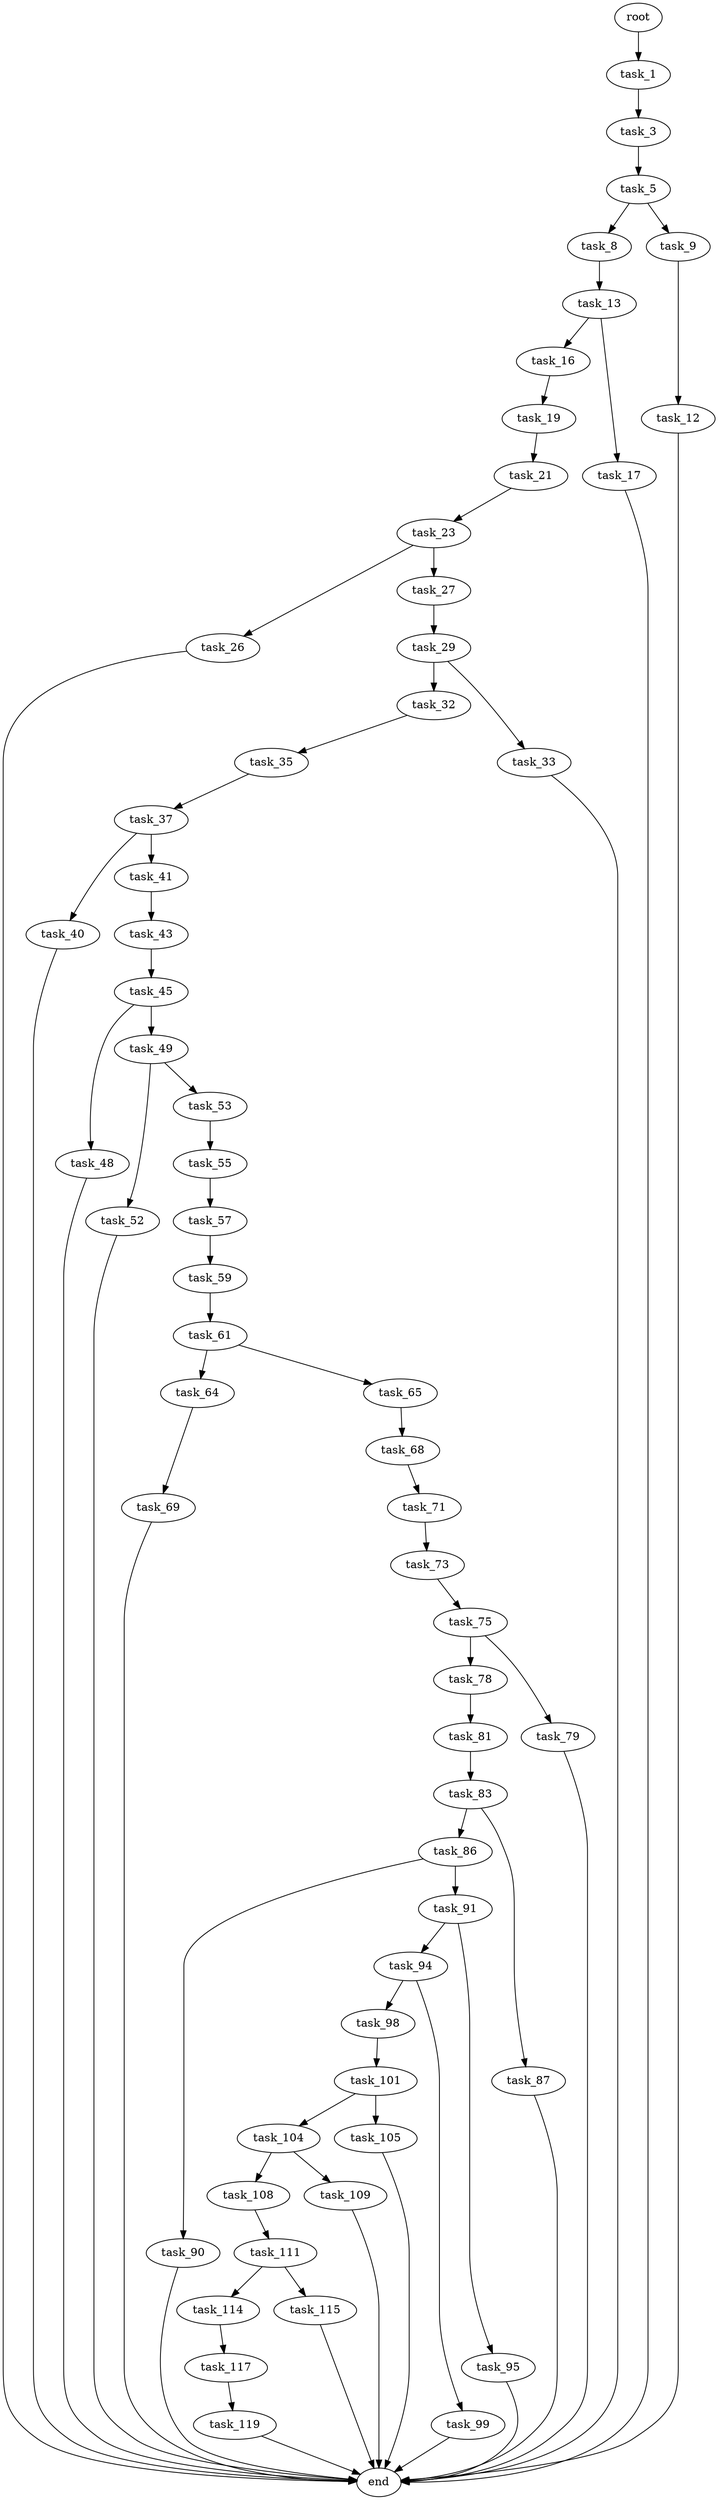 digraph G {
  root [size="0.000000"];
  task_1 [size="28991029248.000000"];
  task_3 [size="4292473220.000000"];
  task_5 [size="549755813888.000000"];
  task_8 [size="368293445632.000000"];
  task_9 [size="231928233984.000000"];
  task_12 [size="9374749501.000000"];
  task_13 [size="231928233984.000000"];
  task_16 [size="134217728000.000000"];
  task_17 [size="15790125439.000000"];
  task_19 [size="368293445632.000000"];
  task_21 [size="4161495732.000000"];
  task_23 [size="2016756184.000000"];
  task_26 [size="184431843492.000000"];
  task_27 [size="15230455416.000000"];
  task_29 [size="1013676283.000000"];
  task_32 [size="387045598.000000"];
  task_33 [size="7244336101.000000"];
  task_35 [size="68719476736.000000"];
  task_37 [size="28991029248.000000"];
  task_40 [size="9162294444.000000"];
  task_41 [size="4404433004.000000"];
  task_43 [size="27309369022.000000"];
  task_45 [size="231928233984.000000"];
  task_48 [size="430686469499.000000"];
  task_49 [size="368293445632.000000"];
  task_52 [size="1073741824000.000000"];
  task_53 [size="124510356619.000000"];
  task_55 [size="4179559700.000000"];
  task_57 [size="231928233984.000000"];
  task_59 [size="714972290010.000000"];
  task_61 [size="30293401248.000000"];
  task_64 [size="87196325037.000000"];
  task_65 [size="13662917639.000000"];
  task_68 [size="782757789696.000000"];
  task_69 [size="3253562210.000000"];
  task_71 [size="8589934592.000000"];
  task_73 [size="248458703164.000000"];
  task_75 [size="28991029248.000000"];
  task_78 [size="1334660968444.000000"];
  task_79 [size="140826726482.000000"];
  task_81 [size="225017009008.000000"];
  task_83 [size="256783442690.000000"];
  task_86 [size="7413067337.000000"];
  task_87 [size="849999256.000000"];
  task_90 [size="3804508359.000000"];
  task_91 [size="1349391030094.000000"];
  task_94 [size="41395448783.000000"];
  task_95 [size="204459331160.000000"];
  task_98 [size="6047513780.000000"];
  task_99 [size="1085919845.000000"];
  task_101 [size="68719476736.000000"];
  task_104 [size="9715332521.000000"];
  task_105 [size="57805842549.000000"];
  task_108 [size="18098620580.000000"];
  task_109 [size="14135648304.000000"];
  task_111 [size="2474552807.000000"];
  task_114 [size="302296533649.000000"];
  task_115 [size="2094699590.000000"];
  task_117 [size="133129640558.000000"];
  task_119 [size="38093833311.000000"];
  end [size="0.000000"];

  root -> task_1 [size="1.000000"];
  task_1 -> task_3 [size="75497472.000000"];
  task_3 -> task_5 [size="75497472.000000"];
  task_5 -> task_8 [size="536870912.000000"];
  task_5 -> task_9 [size="536870912.000000"];
  task_8 -> task_13 [size="411041792.000000"];
  task_9 -> task_12 [size="301989888.000000"];
  task_12 -> end [size="1.000000"];
  task_13 -> task_16 [size="301989888.000000"];
  task_13 -> task_17 [size="301989888.000000"];
  task_16 -> task_19 [size="209715200.000000"];
  task_17 -> end [size="1.000000"];
  task_19 -> task_21 [size="411041792.000000"];
  task_21 -> task_23 [size="75497472.000000"];
  task_23 -> task_26 [size="33554432.000000"];
  task_23 -> task_27 [size="33554432.000000"];
  task_26 -> end [size="1.000000"];
  task_27 -> task_29 [size="301989888.000000"];
  task_29 -> task_32 [size="33554432.000000"];
  task_29 -> task_33 [size="33554432.000000"];
  task_32 -> task_35 [size="33554432.000000"];
  task_33 -> end [size="1.000000"];
  task_35 -> task_37 [size="134217728.000000"];
  task_37 -> task_40 [size="75497472.000000"];
  task_37 -> task_41 [size="75497472.000000"];
  task_40 -> end [size="1.000000"];
  task_41 -> task_43 [size="134217728.000000"];
  task_43 -> task_45 [size="679477248.000000"];
  task_45 -> task_48 [size="301989888.000000"];
  task_45 -> task_49 [size="301989888.000000"];
  task_48 -> end [size="1.000000"];
  task_49 -> task_52 [size="411041792.000000"];
  task_49 -> task_53 [size="411041792.000000"];
  task_52 -> end [size="1.000000"];
  task_53 -> task_55 [size="209715200.000000"];
  task_55 -> task_57 [size="75497472.000000"];
  task_57 -> task_59 [size="301989888.000000"];
  task_59 -> task_61 [size="536870912.000000"];
  task_61 -> task_64 [size="536870912.000000"];
  task_61 -> task_65 [size="536870912.000000"];
  task_64 -> task_69 [size="75497472.000000"];
  task_65 -> task_68 [size="301989888.000000"];
  task_68 -> task_71 [size="679477248.000000"];
  task_69 -> end [size="1.000000"];
  task_71 -> task_73 [size="33554432.000000"];
  task_73 -> task_75 [size="209715200.000000"];
  task_75 -> task_78 [size="75497472.000000"];
  task_75 -> task_79 [size="75497472.000000"];
  task_78 -> task_81 [size="838860800.000000"];
  task_79 -> end [size="1.000000"];
  task_81 -> task_83 [size="411041792.000000"];
  task_83 -> task_86 [size="209715200.000000"];
  task_83 -> task_87 [size="209715200.000000"];
  task_86 -> task_90 [size="411041792.000000"];
  task_86 -> task_91 [size="411041792.000000"];
  task_87 -> end [size="1.000000"];
  task_90 -> end [size="1.000000"];
  task_91 -> task_94 [size="838860800.000000"];
  task_91 -> task_95 [size="838860800.000000"];
  task_94 -> task_98 [size="838860800.000000"];
  task_94 -> task_99 [size="838860800.000000"];
  task_95 -> end [size="1.000000"];
  task_98 -> task_101 [size="411041792.000000"];
  task_99 -> end [size="1.000000"];
  task_101 -> task_104 [size="134217728.000000"];
  task_101 -> task_105 [size="134217728.000000"];
  task_104 -> task_108 [size="209715200.000000"];
  task_104 -> task_109 [size="209715200.000000"];
  task_105 -> end [size="1.000000"];
  task_108 -> task_111 [size="301989888.000000"];
  task_109 -> end [size="1.000000"];
  task_111 -> task_114 [size="134217728.000000"];
  task_111 -> task_115 [size="134217728.000000"];
  task_114 -> task_117 [size="536870912.000000"];
  task_115 -> end [size="1.000000"];
  task_117 -> task_119 [size="411041792.000000"];
  task_119 -> end [size="1.000000"];
}
